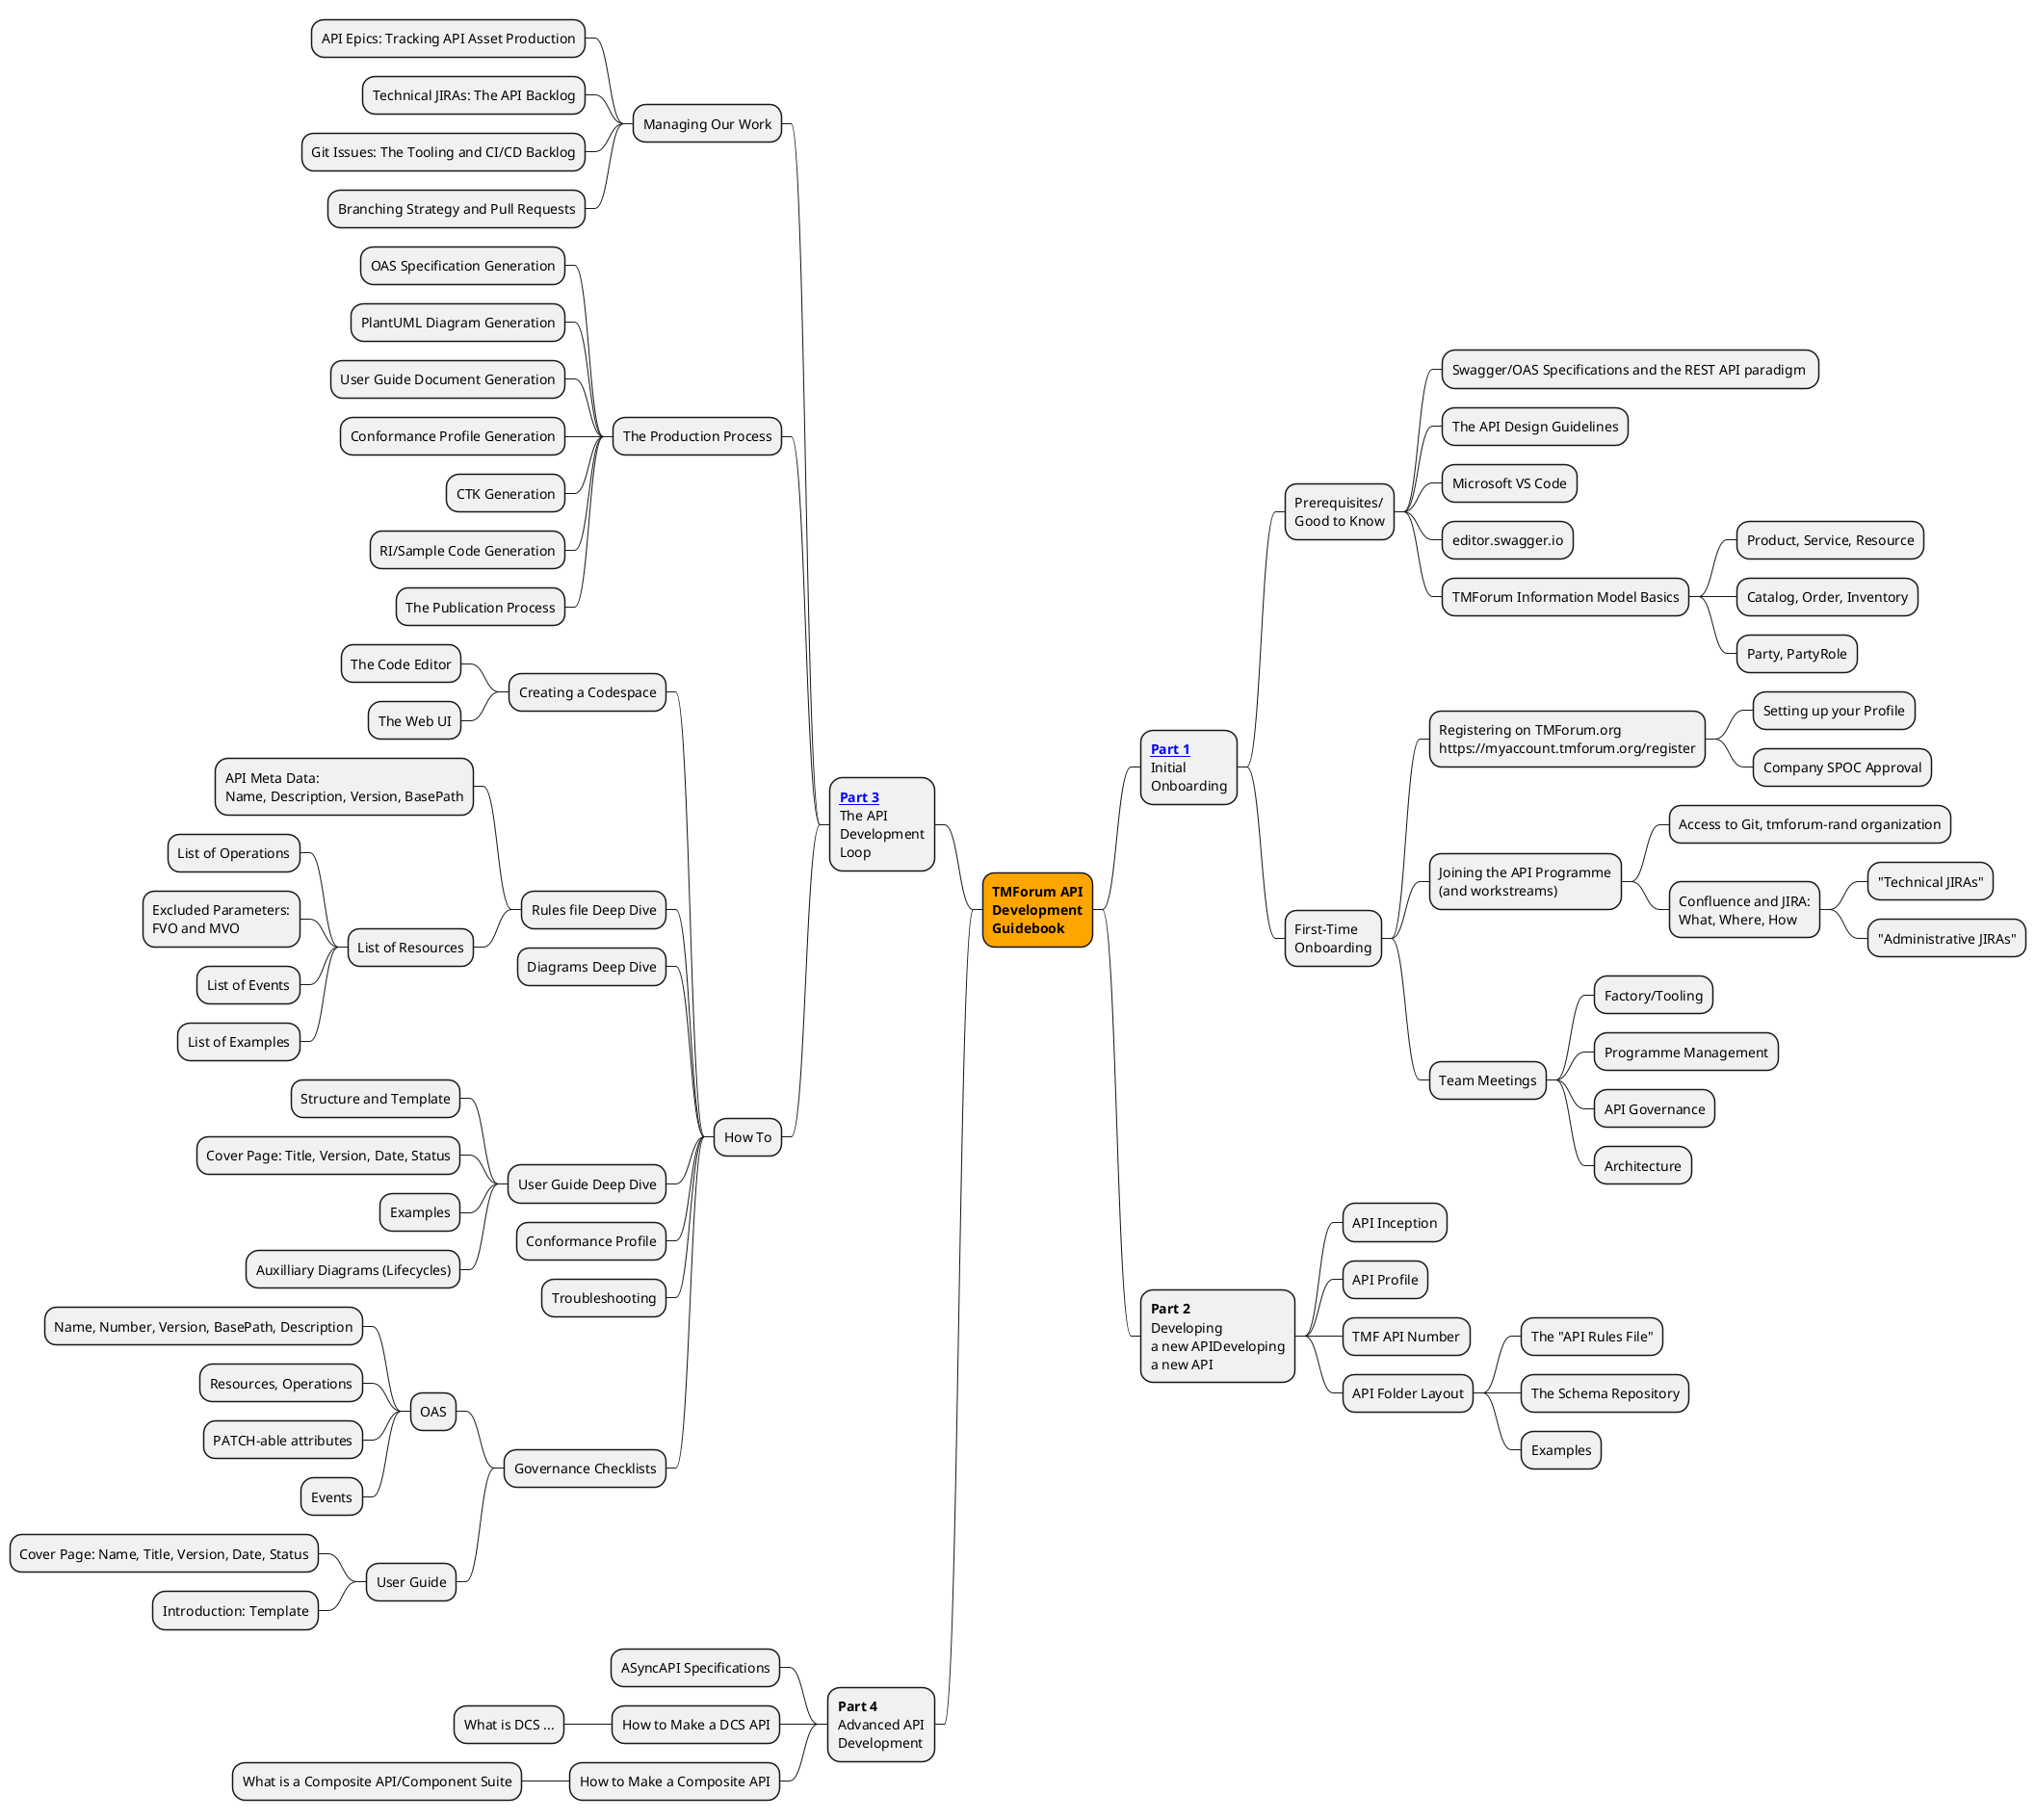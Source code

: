 @startmindmap
+[#Orange] <b>TMForum API\n<b>Development\n<b>Guidebook
++ <b>[[part1.adoc Part 1]]</b>\nInitial\nOnboarding
+++ Prerequisites/\nGood to Know
++++ Swagger/OAS Specifications and the REST API paradigm 
++++ The API Design Guidelines
++++ Microsoft VS Code
++++ editor.swagger.io
++++ TMForum Information Model Basics
+++++ Product, Service, Resource
+++++ Catalog, Order, Inventory
+++++ Party, PartyRole

+++ First-Time\nOnboarding
++++ Registering on TMForum.org\nhttps://myaccount.tmforum.org/register
+++++ Setting up your Profile
+++++ Company SPOC Approval

++++ Joining the API Programme\n(and workstreams) 
+++++ Access to Git, tmforum-rand organization
+++++ Confluence and JIRA:\nWhat, Where, How
++++++ "Technical JIRAs"
++++++ "Administrative JIRAs"
++++ Team Meetings
+++++ Factory/Tooling
+++++ Programme Management
+++++ API Governance
+++++ Architecture

++ <b>Part 2</b>\nDeveloping\na new APIDeveloping\na new API
+++ API Inception
+++ API Profile
+++ TMF API Number
+++ API Folder Layout
++++ The "API Rules File"
++++ The Schema Repository
++++ Examples

-- <b>[[part3.adoc Part 3]]</b>\nThe API\nDevelopment\nLoop
--- Managing Our Work
---- API Epics: Tracking API Asset Production
---- Technical JIRAs: The API Backlog
---- Git Issues: The Tooling and CI/CD Backlog
---- Branching Strategy and Pull Requests

--- The Production Process
---- OAS Specification Generation
---- PlantUML Diagram Generation
---- User Guide Document Generation
---- Conformance Profile Generation
---- CTK Generation
---- RI/Sample Code Generation
---- The Publication Process
--- How To
---- Creating a Codespace
----- The Code Editor
----- The Web UI
---- Rules file Deep Dive
----- API Meta Data:\nName, Description, Version, BasePath
----- List of Resources
------ List of Operations
------ Excluded Parameters:\nFVO and MVO
------ List of Events
------ List of Examples
---- Diagrams Deep Dive
---- User Guide Deep Dive
----- Structure and Template
----- Cover Page: Title, Version, Date, Status
----- Examples
----- Auxilliary Diagrams (Lifecycles)
---- Conformance Profile
---- Troubleshooting

---- Governance Checklists
----- OAS
------ Name, Number, Version, BasePath, Description
------ Resources, Operations
------ PATCH-able attributes
------ Events
----- User Guide
------ Cover Page: Name, Title, Version, Date, Status
------ Introduction: Template

-- <b>Part 4</b>\nAdvanced API\nDevelopment
--- ASyncAPI Specifications
--- How to Make a DCS API
---- What is DCS ...
--- How to Make a Composite API
---- What is a Composite API/Component Suite

@endmindmap